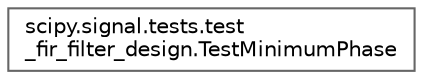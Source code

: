 digraph "Graphical Class Hierarchy"
{
 // LATEX_PDF_SIZE
  bgcolor="transparent";
  edge [fontname=Helvetica,fontsize=10,labelfontname=Helvetica,labelfontsize=10];
  node [fontname=Helvetica,fontsize=10,shape=box,height=0.2,width=0.4];
  rankdir="LR";
  Node0 [id="Node000000",label="scipy.signal.tests.test\l_fir_filter_design.TestMinimumPhase",height=0.2,width=0.4,color="grey40", fillcolor="white", style="filled",URL="$d0/dd4/classscipy_1_1signal_1_1tests_1_1test__fir__filter__design_1_1TestMinimumPhase.html",tooltip=" "];
}
